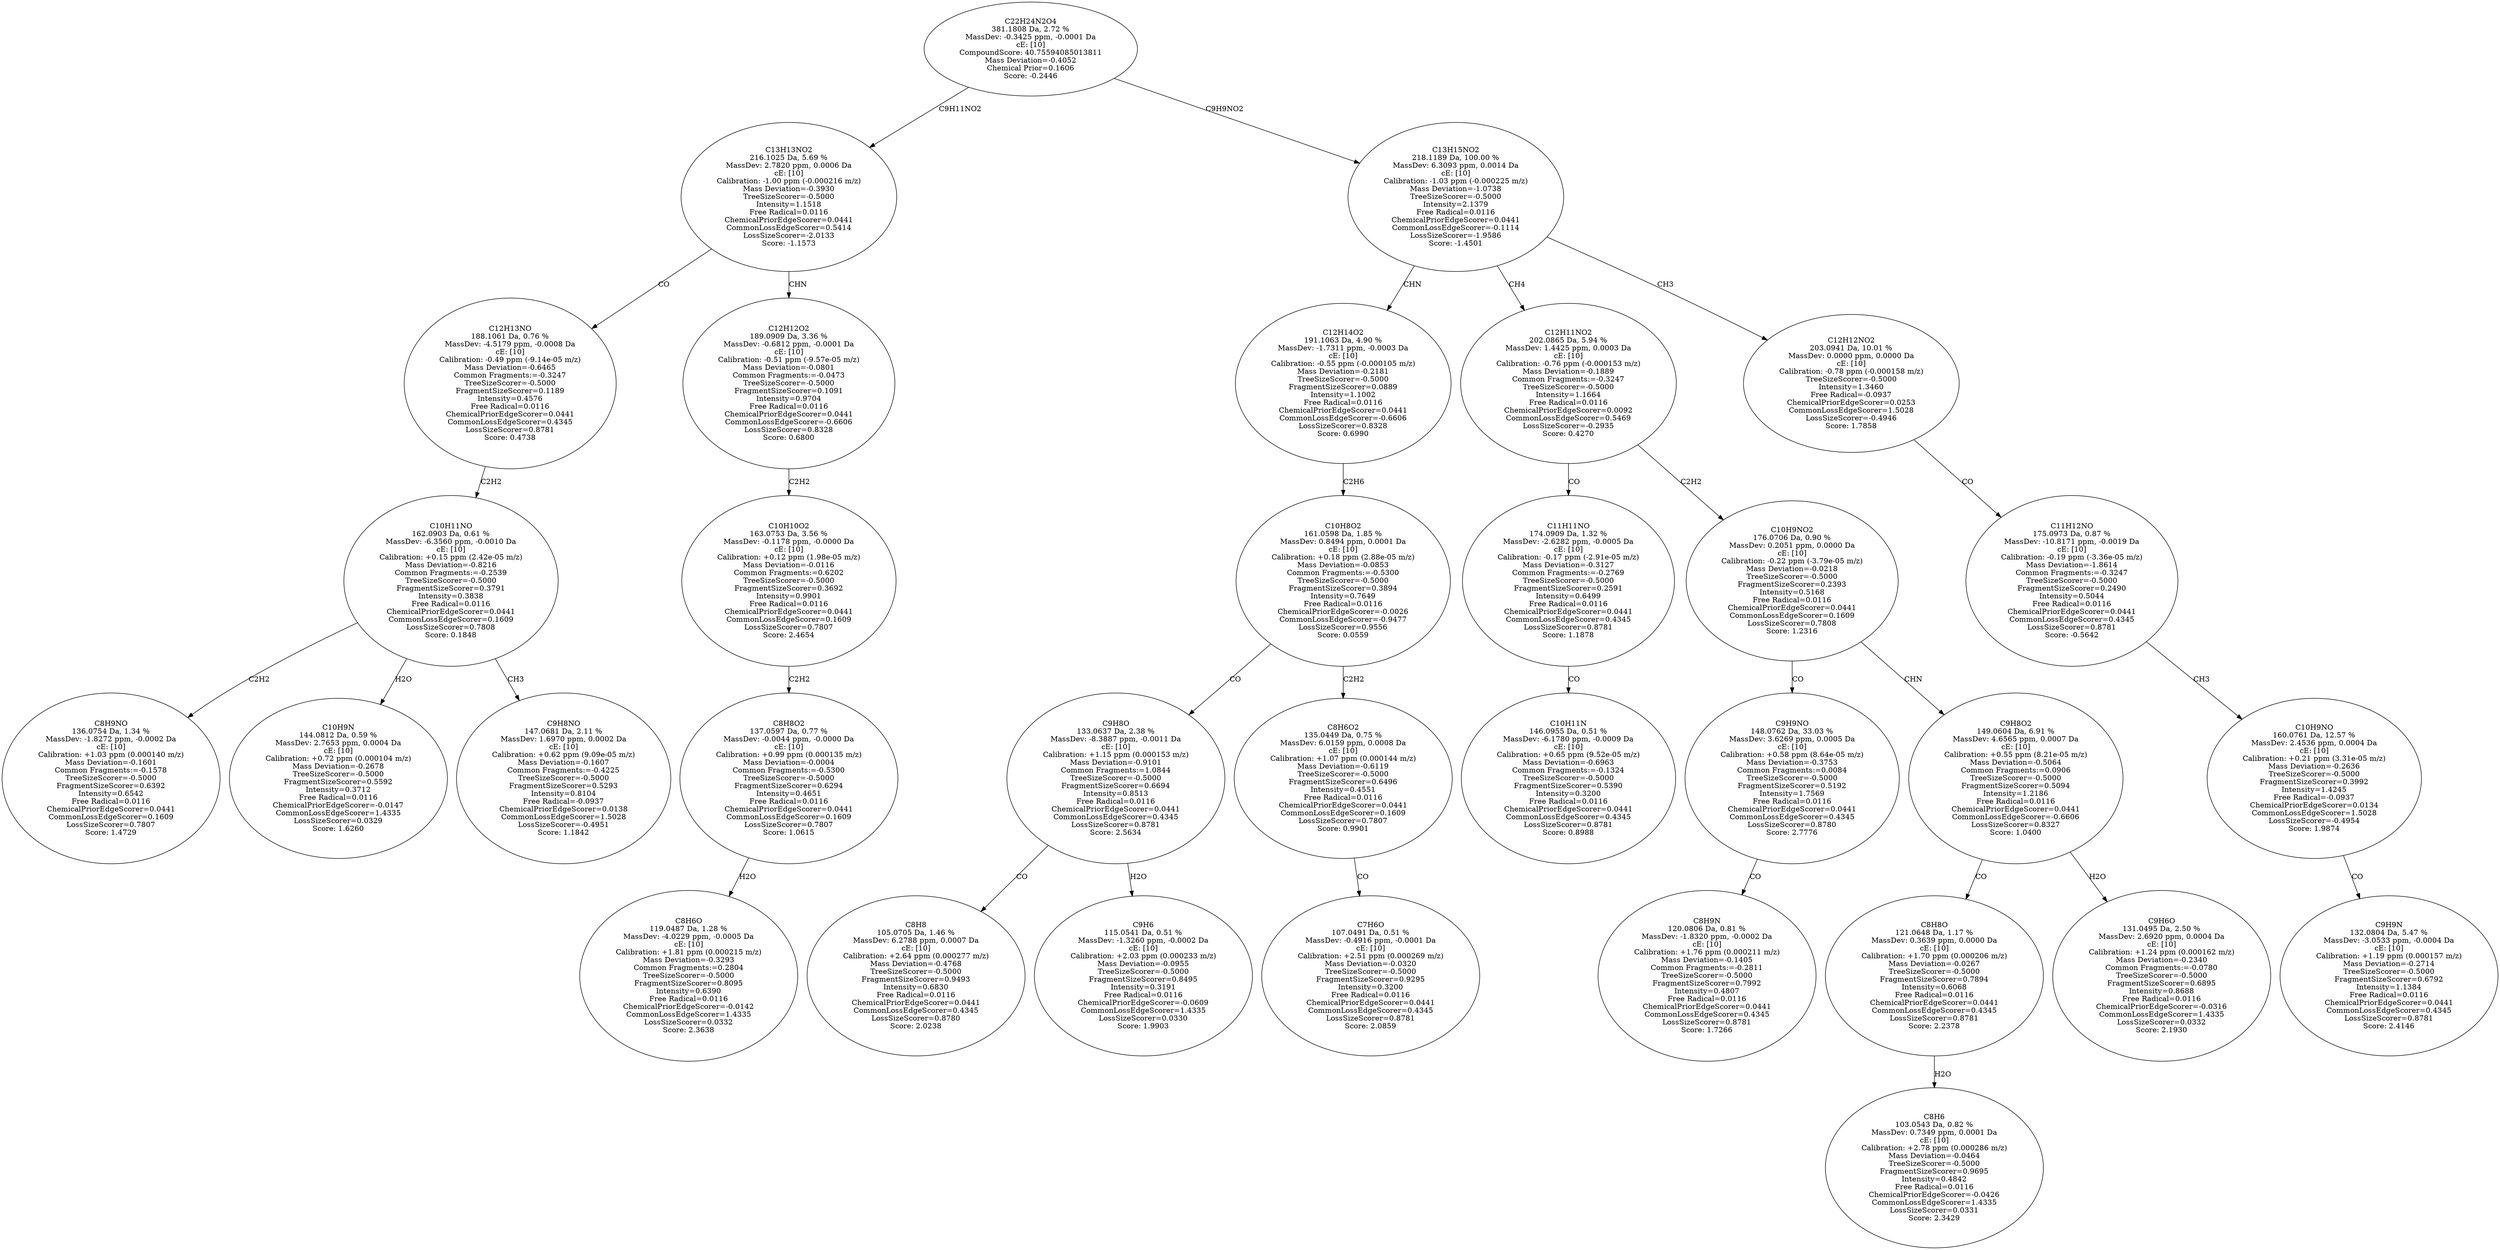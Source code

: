 strict digraph {
v1 [label="C8H9NO\n136.0754 Da, 1.34 %\nMassDev: -1.8272 ppm, -0.0002 Da\ncE: [10]\nCalibration: +1.03 ppm (0.000140 m/z)\nMass Deviation=-0.1601\nCommon Fragments:=-0.1578\nTreeSizeScorer=-0.5000\nFragmentSizeScorer=0.6392\nIntensity=0.6542\nFree Radical=0.0116\nChemicalPriorEdgeScorer=0.0441\nCommonLossEdgeScorer=0.1609\nLossSizeScorer=0.7807\nScore: 1.4729"];
v2 [label="C10H9N\n144.0812 Da, 0.59 %\nMassDev: 2.7653 ppm, 0.0004 Da\ncE: [10]\nCalibration: +0.72 ppm (0.000104 m/z)\nMass Deviation=-0.2678\nTreeSizeScorer=-0.5000\nFragmentSizeScorer=0.5592\nIntensity=0.3712\nFree Radical=0.0116\nChemicalPriorEdgeScorer=-0.0147\nCommonLossEdgeScorer=1.4335\nLossSizeScorer=0.0329\nScore: 1.6260"];
v3 [label="C9H8NO\n147.0681 Da, 2.11 %\nMassDev: 1.6970 ppm, 0.0002 Da\ncE: [10]\nCalibration: +0.62 ppm (9.09e-05 m/z)\nMass Deviation=-0.1607\nCommon Fragments:=-0.4225\nTreeSizeScorer=-0.5000\nFragmentSizeScorer=0.5293\nIntensity=0.8104\nFree Radical=-0.0937\nChemicalPriorEdgeScorer=0.0138\nCommonLossEdgeScorer=1.5028\nLossSizeScorer=-0.4951\nScore: 1.1842"];
v4 [label="C10H11NO\n162.0903 Da, 0.61 %\nMassDev: -6.3560 ppm, -0.0010 Da\ncE: [10]\nCalibration: +0.15 ppm (2.42e-05 m/z)\nMass Deviation=-0.8216\nCommon Fragments:=-0.2539\nTreeSizeScorer=-0.5000\nFragmentSizeScorer=0.3791\nIntensity=0.3838\nFree Radical=0.0116\nChemicalPriorEdgeScorer=0.0441\nCommonLossEdgeScorer=0.1609\nLossSizeScorer=0.7808\nScore: 0.1848"];
v5 [label="C12H13NO\n188.1061 Da, 0.76 %\nMassDev: -4.5179 ppm, -0.0008 Da\ncE: [10]\nCalibration: -0.49 ppm (-9.14e-05 m/z)\nMass Deviation=-0.6465\nCommon Fragments:=-0.3247\nTreeSizeScorer=-0.5000\nFragmentSizeScorer=0.1189\nIntensity=0.4576\nFree Radical=0.0116\nChemicalPriorEdgeScorer=0.0441\nCommonLossEdgeScorer=0.4345\nLossSizeScorer=0.8781\nScore: 0.4738"];
v6 [label="C8H6O\n119.0487 Da, 1.28 %\nMassDev: -4.0229 ppm, -0.0005 Da\ncE: [10]\nCalibration: +1.81 ppm (0.000215 m/z)\nMass Deviation=-0.3293\nCommon Fragments:=0.2804\nTreeSizeScorer=-0.5000\nFragmentSizeScorer=0.8095\nIntensity=0.6390\nFree Radical=0.0116\nChemicalPriorEdgeScorer=-0.0142\nCommonLossEdgeScorer=1.4335\nLossSizeScorer=0.0332\nScore: 2.3638"];
v7 [label="C8H8O2\n137.0597 Da, 0.77 %\nMassDev: -0.0044 ppm, -0.0000 Da\ncE: [10]\nCalibration: +0.99 ppm (0.000135 m/z)\nMass Deviation=-0.0004\nCommon Fragments:=-0.5300\nTreeSizeScorer=-0.5000\nFragmentSizeScorer=0.6294\nIntensity=0.4651\nFree Radical=0.0116\nChemicalPriorEdgeScorer=0.0441\nCommonLossEdgeScorer=0.1609\nLossSizeScorer=0.7807\nScore: 1.0615"];
v8 [label="C10H10O2\n163.0753 Da, 3.56 %\nMassDev: -0.1178 ppm, -0.0000 Da\ncE: [10]\nCalibration: +0.12 ppm (1.98e-05 m/z)\nMass Deviation=-0.0116\nCommon Fragments:=0.6202\nTreeSizeScorer=-0.5000\nFragmentSizeScorer=0.3692\nIntensity=0.9901\nFree Radical=0.0116\nChemicalPriorEdgeScorer=0.0441\nCommonLossEdgeScorer=0.1609\nLossSizeScorer=0.7807\nScore: 2.4654"];
v9 [label="C12H12O2\n189.0909 Da, 3.36 %\nMassDev: -0.6812 ppm, -0.0001 Da\ncE: [10]\nCalibration: -0.51 ppm (-9.57e-05 m/z)\nMass Deviation=-0.0801\nCommon Fragments:=-0.0473\nTreeSizeScorer=-0.5000\nFragmentSizeScorer=0.1091\nIntensity=0.9704\nFree Radical=0.0116\nChemicalPriorEdgeScorer=0.0441\nCommonLossEdgeScorer=-0.6606\nLossSizeScorer=0.8328\nScore: 0.6800"];
v10 [label="C13H13NO2\n216.1025 Da, 5.69 %\nMassDev: 2.7820 ppm, 0.0006 Da\ncE: [10]\nCalibration: -1.00 ppm (-0.000216 m/z)\nMass Deviation=-0.3930\nTreeSizeScorer=-0.5000\nIntensity=1.1518\nFree Radical=0.0116\nChemicalPriorEdgeScorer=0.0441\nCommonLossEdgeScorer=0.5414\nLossSizeScorer=-2.0133\nScore: -1.1573"];
v11 [label="C8H8\n105.0705 Da, 1.46 %\nMassDev: 6.2788 ppm, 0.0007 Da\ncE: [10]\nCalibration: +2.64 ppm (0.000277 m/z)\nMass Deviation=-0.4768\nTreeSizeScorer=-0.5000\nFragmentSizeScorer=0.9493\nIntensity=0.6830\nFree Radical=0.0116\nChemicalPriorEdgeScorer=0.0441\nCommonLossEdgeScorer=0.4345\nLossSizeScorer=0.8780\nScore: 2.0238"];
v12 [label="C9H6\n115.0541 Da, 0.51 %\nMassDev: -1.3260 ppm, -0.0002 Da\ncE: [10]\nCalibration: +2.03 ppm (0.000233 m/z)\nMass Deviation=-0.0955\nTreeSizeScorer=-0.5000\nFragmentSizeScorer=0.8495\nIntensity=0.3191\nFree Radical=0.0116\nChemicalPriorEdgeScorer=-0.0609\nCommonLossEdgeScorer=1.4335\nLossSizeScorer=0.0330\nScore: 1.9903"];
v13 [label="C9H8O\n133.0637 Da, 2.38 %\nMassDev: -8.3887 ppm, -0.0011 Da\ncE: [10]\nCalibration: +1.15 ppm (0.000153 m/z)\nMass Deviation=-0.9101\nCommon Fragments:=1.0844\nTreeSizeScorer=-0.5000\nFragmentSizeScorer=0.6694\nIntensity=0.8513\nFree Radical=0.0116\nChemicalPriorEdgeScorer=0.0441\nCommonLossEdgeScorer=0.4345\nLossSizeScorer=0.8781\nScore: 2.5634"];
v14 [label="C7H6O\n107.0491 Da, 0.51 %\nMassDev: -0.4916 ppm, -0.0001 Da\ncE: [10]\nCalibration: +2.51 ppm (0.000269 m/z)\nMass Deviation=-0.0320\nTreeSizeScorer=-0.5000\nFragmentSizeScorer=0.9295\nIntensity=0.3200\nFree Radical=0.0116\nChemicalPriorEdgeScorer=0.0441\nCommonLossEdgeScorer=0.4345\nLossSizeScorer=0.8781\nScore: 2.0859"];
v15 [label="C8H6O2\n135.0449 Da, 0.75 %\nMassDev: 6.0159 ppm, 0.0008 Da\ncE: [10]\nCalibration: +1.07 ppm (0.000144 m/z)\nMass Deviation=-0.6119\nTreeSizeScorer=-0.5000\nFragmentSizeScorer=0.6496\nIntensity=0.4551\nFree Radical=0.0116\nChemicalPriorEdgeScorer=0.0441\nCommonLossEdgeScorer=0.1609\nLossSizeScorer=0.7807\nScore: 0.9901"];
v16 [label="C10H8O2\n161.0598 Da, 1.85 %\nMassDev: 0.8494 ppm, 0.0001 Da\ncE: [10]\nCalibration: +0.18 ppm (2.88e-05 m/z)\nMass Deviation=-0.0853\nCommon Fragments:=-0.5300\nTreeSizeScorer=-0.5000\nFragmentSizeScorer=0.3894\nIntensity=0.7649\nFree Radical=0.0116\nChemicalPriorEdgeScorer=-0.0026\nCommonLossEdgeScorer=-0.9477\nLossSizeScorer=0.9556\nScore: 0.0559"];
v17 [label="C12H14O2\n191.1063 Da, 4.90 %\nMassDev: -1.7311 ppm, -0.0003 Da\ncE: [10]\nCalibration: -0.55 ppm (-0.000105 m/z)\nMass Deviation=-0.2181\nTreeSizeScorer=-0.5000\nFragmentSizeScorer=0.0889\nIntensity=1.1002\nFree Radical=0.0116\nChemicalPriorEdgeScorer=0.0441\nCommonLossEdgeScorer=-0.6606\nLossSizeScorer=0.8328\nScore: 0.6990"];
v18 [label="C10H11N\n146.0955 Da, 0.51 %\nMassDev: -6.1780 ppm, -0.0009 Da\ncE: [10]\nCalibration: +0.65 ppm (9.52e-05 m/z)\nMass Deviation=-0.6963\nCommon Fragments:=-0.1324\nTreeSizeScorer=-0.5000\nFragmentSizeScorer=0.5390\nIntensity=0.3200\nFree Radical=0.0116\nChemicalPriorEdgeScorer=0.0441\nCommonLossEdgeScorer=0.4345\nLossSizeScorer=0.8781\nScore: 0.8988"];
v19 [label="C11H11NO\n174.0909 Da, 1.32 %\nMassDev: -2.6282 ppm, -0.0005 Da\ncE: [10]\nCalibration: -0.17 ppm (-2.91e-05 m/z)\nMass Deviation=-0.3127\nCommon Fragments:=-0.2769\nTreeSizeScorer=-0.5000\nFragmentSizeScorer=0.2591\nIntensity=0.6499\nFree Radical=0.0116\nChemicalPriorEdgeScorer=0.0441\nCommonLossEdgeScorer=0.4345\nLossSizeScorer=0.8781\nScore: 1.1878"];
v20 [label="C8H9N\n120.0806 Da, 0.81 %\nMassDev: -1.8320 ppm, -0.0002 Da\ncE: [10]\nCalibration: +1.76 ppm (0.000211 m/z)\nMass Deviation=-0.1405\nCommon Fragments:=-0.2811\nTreeSizeScorer=-0.5000\nFragmentSizeScorer=0.7992\nIntensity=0.4807\nFree Radical=0.0116\nChemicalPriorEdgeScorer=0.0441\nCommonLossEdgeScorer=0.4345\nLossSizeScorer=0.8781\nScore: 1.7266"];
v21 [label="C9H9NO\n148.0762 Da, 33.03 %\nMassDev: 3.6269 ppm, 0.0005 Da\ncE: [10]\nCalibration: +0.58 ppm (8.64e-05 m/z)\nMass Deviation=-0.3753\nCommon Fragments:=0.0084\nTreeSizeScorer=-0.5000\nFragmentSizeScorer=0.5192\nIntensity=1.7569\nFree Radical=0.0116\nChemicalPriorEdgeScorer=0.0441\nCommonLossEdgeScorer=0.4345\nLossSizeScorer=0.8780\nScore: 2.7776"];
v22 [label="C8H6\n103.0543 Da, 0.82 %\nMassDev: 0.7349 ppm, 0.0001 Da\ncE: [10]\nCalibration: +2.78 ppm (0.000286 m/z)\nMass Deviation=-0.0464\nTreeSizeScorer=-0.5000\nFragmentSizeScorer=0.9695\nIntensity=0.4842\nFree Radical=0.0116\nChemicalPriorEdgeScorer=-0.0426\nCommonLossEdgeScorer=1.4335\nLossSizeScorer=0.0331\nScore: 2.3429"];
v23 [label="C8H8O\n121.0648 Da, 1.17 %\nMassDev: 0.3639 ppm, 0.0000 Da\ncE: [10]\nCalibration: +1.70 ppm (0.000206 m/z)\nMass Deviation=-0.0267\nTreeSizeScorer=-0.5000\nFragmentSizeScorer=0.7894\nIntensity=0.6068\nFree Radical=0.0116\nChemicalPriorEdgeScorer=0.0441\nCommonLossEdgeScorer=0.4345\nLossSizeScorer=0.8781\nScore: 2.2378"];
v24 [label="C9H6O\n131.0495 Da, 2.50 %\nMassDev: 2.6920 ppm, 0.0004 Da\ncE: [10]\nCalibration: +1.24 ppm (0.000162 m/z)\nMass Deviation=-0.2340\nCommon Fragments:=-0.0780\nTreeSizeScorer=-0.5000\nFragmentSizeScorer=0.6895\nIntensity=0.8688\nFree Radical=0.0116\nChemicalPriorEdgeScorer=-0.0316\nCommonLossEdgeScorer=1.4335\nLossSizeScorer=0.0332\nScore: 2.1930"];
v25 [label="C9H8O2\n149.0604 Da, 6.91 %\nMassDev: 4.6565 ppm, 0.0007 Da\ncE: [10]\nCalibration: +0.55 ppm (8.21e-05 m/z)\nMass Deviation=-0.5064\nCommon Fragments:=0.0906\nTreeSizeScorer=-0.5000\nFragmentSizeScorer=0.5094\nIntensity=1.2186\nFree Radical=0.0116\nChemicalPriorEdgeScorer=0.0441\nCommonLossEdgeScorer=-0.6606\nLossSizeScorer=0.8327\nScore: 1.0400"];
v26 [label="C10H9NO2\n176.0706 Da, 0.90 %\nMassDev: 0.2051 ppm, 0.0000 Da\ncE: [10]\nCalibration: -0.22 ppm (-3.79e-05 m/z)\nMass Deviation=-0.0218\nTreeSizeScorer=-0.5000\nFragmentSizeScorer=0.2393\nIntensity=0.5168\nFree Radical=0.0116\nChemicalPriorEdgeScorer=0.0441\nCommonLossEdgeScorer=0.1609\nLossSizeScorer=0.7808\nScore: 1.2316"];
v27 [label="C12H11NO2\n202.0865 Da, 5.94 %\nMassDev: 1.4425 ppm, 0.0003 Da\ncE: [10]\nCalibration: -0.76 ppm (-0.000153 m/z)\nMass Deviation=-0.1889\nCommon Fragments:=-0.3247\nTreeSizeScorer=-0.5000\nIntensity=1.1664\nFree Radical=0.0116\nChemicalPriorEdgeScorer=0.0092\nCommonLossEdgeScorer=0.5469\nLossSizeScorer=-0.2935\nScore: 0.4270"];
v28 [label="C9H9N\n132.0804 Da, 5.47 %\nMassDev: -3.0533 ppm, -0.0004 Da\ncE: [10]\nCalibration: +1.19 ppm (0.000157 m/z)\nMass Deviation=-0.2714\nTreeSizeScorer=-0.5000\nFragmentSizeScorer=0.6792\nIntensity=1.1384\nFree Radical=0.0116\nChemicalPriorEdgeScorer=0.0441\nCommonLossEdgeScorer=0.4345\nLossSizeScorer=0.8781\nScore: 2.4146"];
v29 [label="C10H9NO\n160.0761 Da, 12.57 %\nMassDev: 2.4536 ppm, 0.0004 Da\ncE: [10]\nCalibration: +0.21 ppm (3.31e-05 m/z)\nMass Deviation=-0.2636\nTreeSizeScorer=-0.5000\nFragmentSizeScorer=0.3992\nIntensity=1.4245\nFree Radical=-0.0937\nChemicalPriorEdgeScorer=0.0134\nCommonLossEdgeScorer=1.5028\nLossSizeScorer=-0.4954\nScore: 1.9874"];
v30 [label="C11H12NO\n175.0973 Da, 0.87 %\nMassDev: -10.8171 ppm, -0.0019 Da\ncE: [10]\nCalibration: -0.19 ppm (-3.36e-05 m/z)\nMass Deviation=-1.8614\nCommon Fragments:=-0.3247\nTreeSizeScorer=-0.5000\nFragmentSizeScorer=0.2490\nIntensity=0.5044\nFree Radical=0.0116\nChemicalPriorEdgeScorer=0.0441\nCommonLossEdgeScorer=0.4345\nLossSizeScorer=0.8781\nScore: -0.5642"];
v31 [label="C12H12NO2\n203.0941 Da, 10.01 %\nMassDev: 0.0000 ppm, 0.0000 Da\ncE: [10]\nCalibration: -0.78 ppm (-0.000158 m/z)\nTreeSizeScorer=-0.5000\nIntensity=1.3460\nFree Radical=-0.0937\nChemicalPriorEdgeScorer=0.0253\nCommonLossEdgeScorer=1.5028\nLossSizeScorer=-0.4946\nScore: 1.7858"];
v32 [label="C13H15NO2\n218.1189 Da, 100.00 %\nMassDev: 6.3093 ppm, 0.0014 Da\ncE: [10]\nCalibration: -1.03 ppm (-0.000225 m/z)\nMass Deviation=-1.0738\nTreeSizeScorer=-0.5000\nIntensity=2.1379\nFree Radical=0.0116\nChemicalPriorEdgeScorer=0.0441\nCommonLossEdgeScorer=-0.1114\nLossSizeScorer=-1.9586\nScore: -1.4501"];
v33 [label="C22H24N2O4\n381.1808 Da, 2.72 %\nMassDev: -0.3425 ppm, -0.0001 Da\ncE: [10]\nCompoundScore: 40.75594085013811\nMass Deviation=-0.4052\nChemical Prior=0.1606\nScore: -0.2446"];
v4 -> v1 [label="C2H2"];
v4 -> v2 [label="H2O"];
v4 -> v3 [label="CH3"];
v5 -> v4 [label="C2H2"];
v10 -> v5 [label="CO"];
v7 -> v6 [label="H2O"];
v8 -> v7 [label="C2H2"];
v9 -> v8 [label="C2H2"];
v10 -> v9 [label="CHN"];
v33 -> v10 [label="C9H11NO2"];
v13 -> v11 [label="CO"];
v13 -> v12 [label="H2O"];
v16 -> v13 [label="CO"];
v15 -> v14 [label="CO"];
v16 -> v15 [label="C2H2"];
v17 -> v16 [label="C2H6"];
v32 -> v17 [label="CHN"];
v19 -> v18 [label="CO"];
v27 -> v19 [label="CO"];
v21 -> v20 [label="CO"];
v26 -> v21 [label="CO"];
v23 -> v22 [label="H2O"];
v25 -> v23 [label="CO"];
v25 -> v24 [label="H2O"];
v26 -> v25 [label="CHN"];
v27 -> v26 [label="C2H2"];
v32 -> v27 [label="CH4"];
v29 -> v28 [label="CO"];
v30 -> v29 [label="CH3"];
v31 -> v30 [label="CO"];
v32 -> v31 [label="CH3"];
v33 -> v32 [label="C9H9NO2"];
}